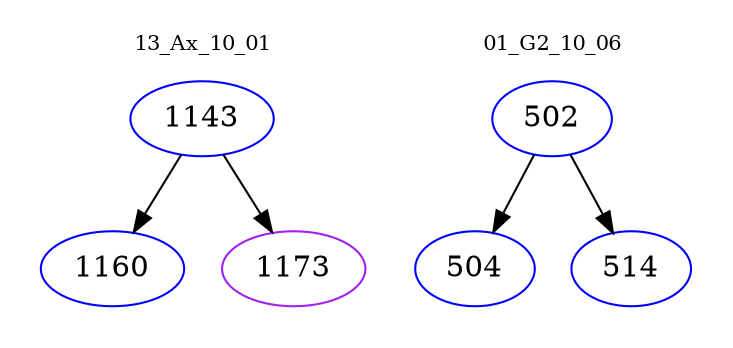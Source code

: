 digraph{
subgraph cluster_0 {
color = white
label = "13_Ax_10_01";
fontsize=10;
T0_1143 [label="1143", color="blue"]
T0_1143 -> T0_1160 [color="black"]
T0_1160 [label="1160", color="blue"]
T0_1143 -> T0_1173 [color="black"]
T0_1173 [label="1173", color="purple"]
}
subgraph cluster_1 {
color = white
label = "01_G2_10_06";
fontsize=10;
T1_502 [label="502", color="blue"]
T1_502 -> T1_504 [color="black"]
T1_504 [label="504", color="blue"]
T1_502 -> T1_514 [color="black"]
T1_514 [label="514", color="blue"]
}
}
